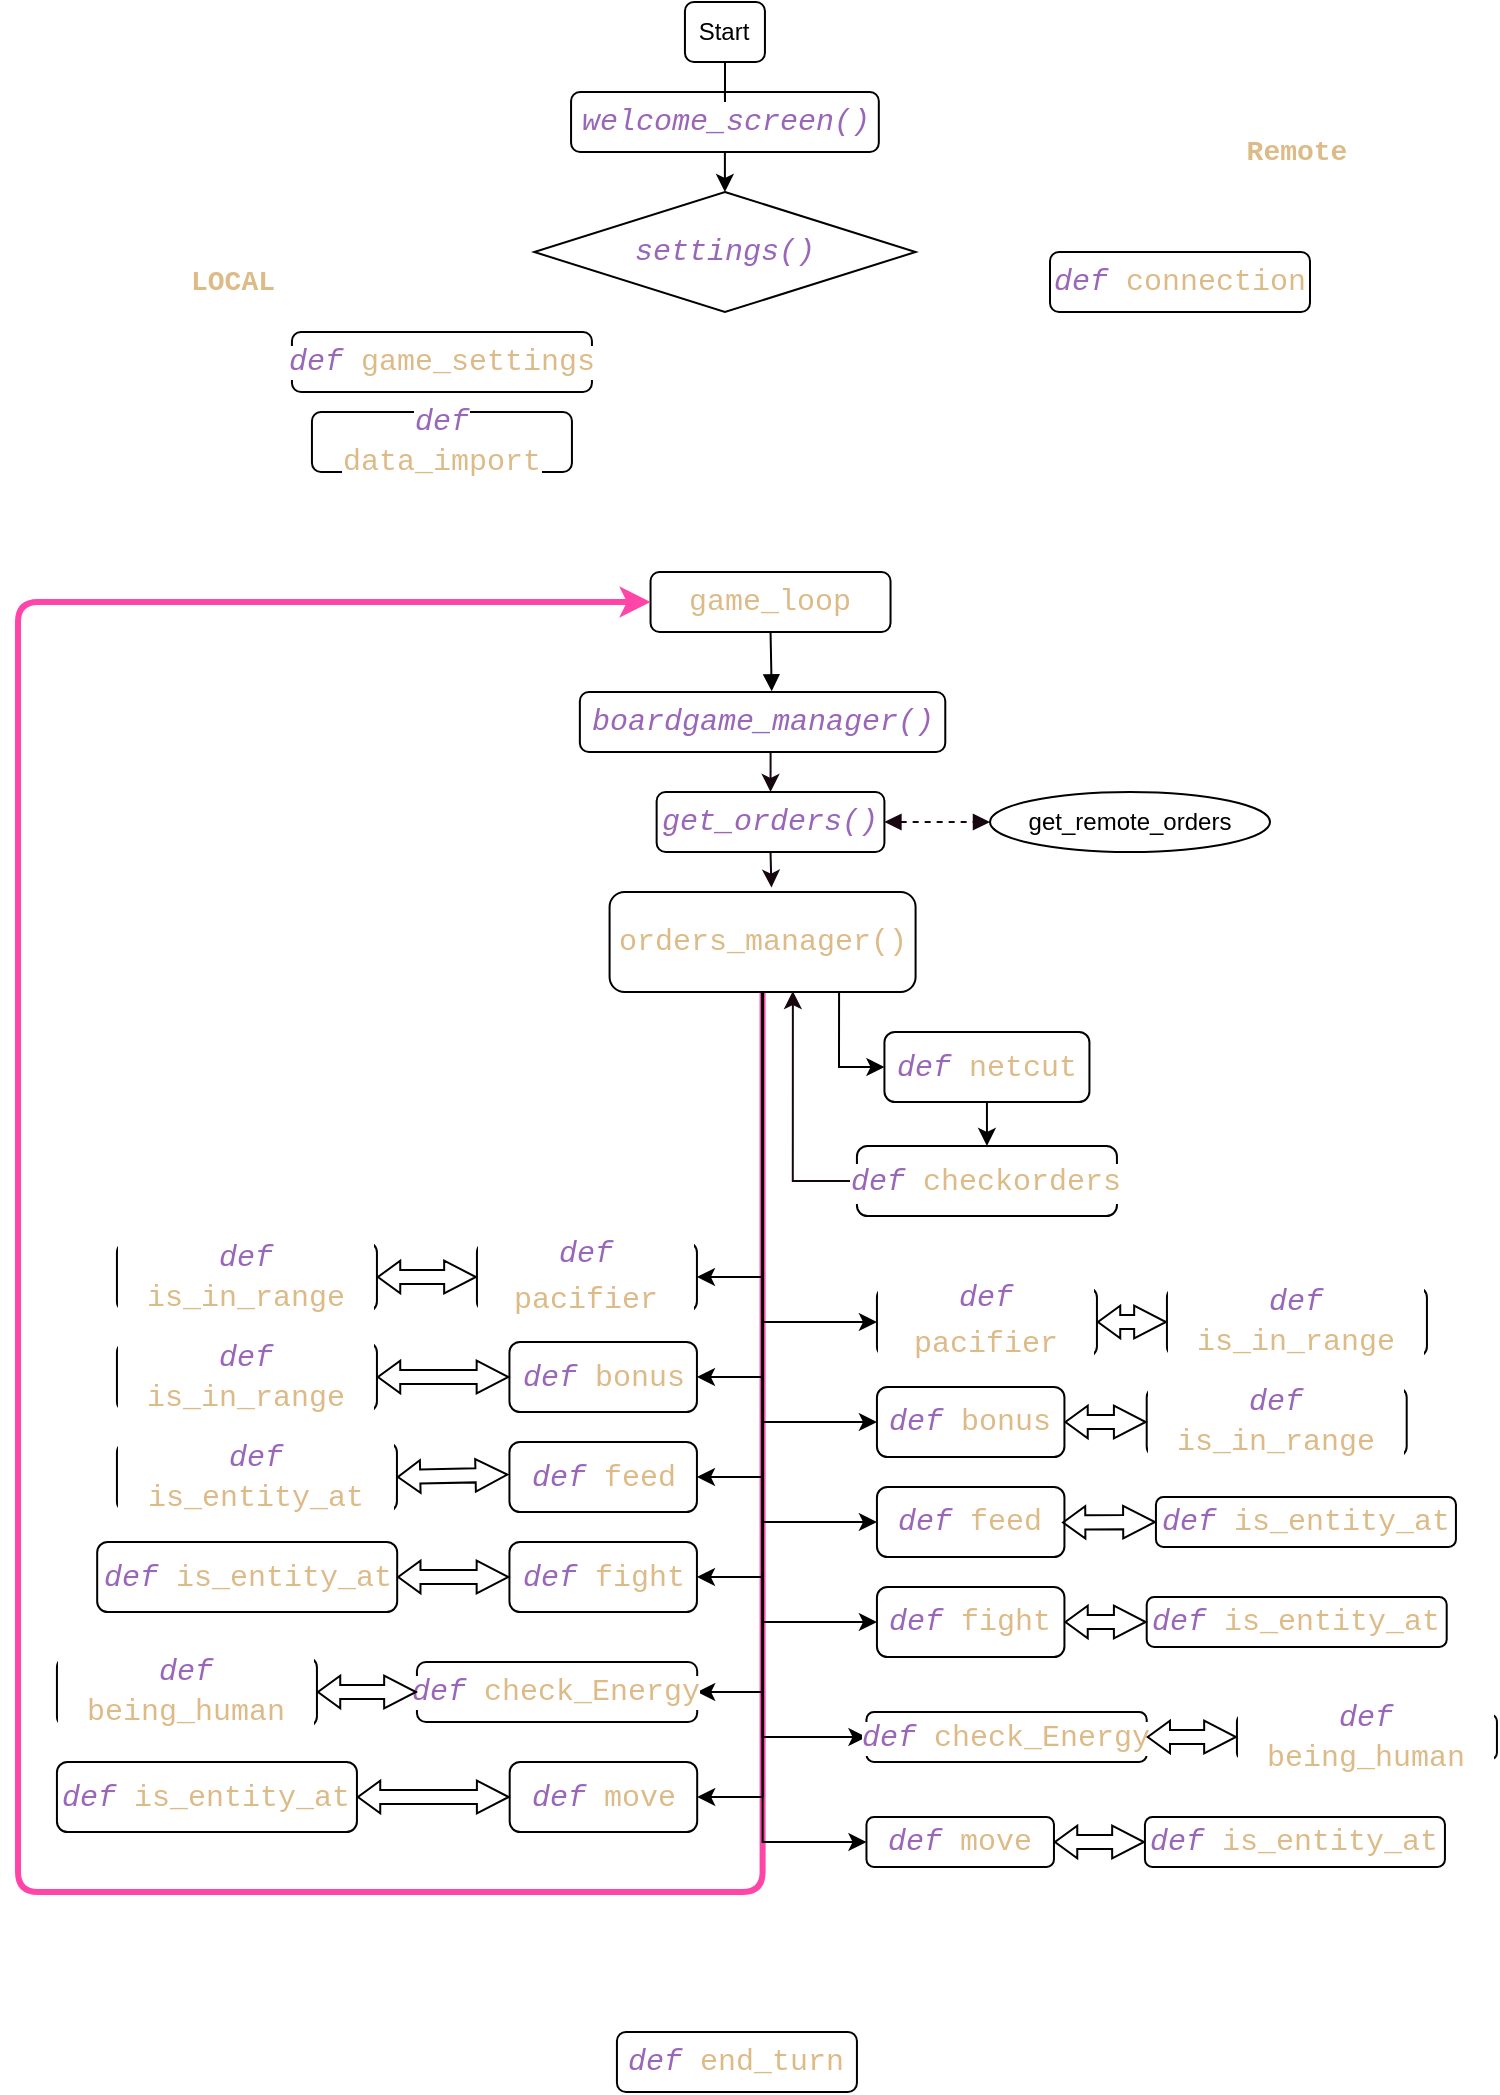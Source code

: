 <mxfile version="17.2.4" type="github">
  <diagram id="C5RBs43oDa-KdzZeNtuy" name="Page-1">
    <mxGraphModel dx="1736" dy="1079" grid="1" gridSize="10" guides="1" tooltips="1" connect="1" arrows="1" fold="1" page="1" pageScale="1" pageWidth="827" pageHeight="1169" math="0" shadow="0">
      <root>
        <mxCell id="WIyWlLk6GJQsqaUBKTNV-0" />
        <mxCell id="WIyWlLk6GJQsqaUBKTNV-1" parent="WIyWlLk6GJQsqaUBKTNV-0" />
        <mxCell id="PsKFiLC34W7KuLc8Axxn-2" value="" style="edgeStyle=orthogonalEdgeStyle;rounded=0;orthogonalLoop=1;jettySize=auto;html=1;startArrow=none;" edge="1" parent="WIyWlLk6GJQsqaUBKTNV-1" source="PsKFiLC34W7KuLc8Axxn-0">
          <mxGeometry relative="1" as="geometry">
            <mxPoint x="397.412" y="110" as="targetPoint" />
          </mxGeometry>
        </mxCell>
        <mxCell id="fEXWOOUnEaRxqD7EzHem-0" value="Start" style="rounded=1;whiteSpace=wrap;html=1;fontSize=12;glass=0;strokeWidth=1;shadow=0;" parent="WIyWlLk6GJQsqaUBKTNV-1" vertex="1">
          <mxGeometry x="377.47" y="15" width="40" height="30" as="geometry" />
        </mxCell>
        <mxCell id="fEXWOOUnEaRxqD7EzHem-25" value="&lt;div style=&quot;color: rgb(102 , 136 , 204) ; font-family: &amp;#34;consolas&amp;#34; , &amp;#34;courier new&amp;#34; , monospace ; font-size: 15px ; line-height: 20px&quot;&gt;&lt;span style=&quot;background-color: rgb(255 , 255 , 255)&quot;&gt;&lt;span style=&quot;color: rgb(153 , 102 , 184) ; font-style: italic&quot;&gt;def&lt;/span&gt; &lt;span style=&quot;color: rgb(221 , 187 , 136)&quot;&gt;connection&lt;/span&gt;&lt;/span&gt;&lt;/div&gt;" style="rounded=1;whiteSpace=wrap;html=1;fontSize=12;glass=0;strokeWidth=1;shadow=0;" parent="WIyWlLk6GJQsqaUBKTNV-1" vertex="1">
          <mxGeometry x="560" y="140" width="130" height="30" as="geometry" />
        </mxCell>
        <mxCell id="fEXWOOUnEaRxqD7EzHem-31" style="edgeStyle=none;rounded=0;orthogonalLoop=1;jettySize=auto;html=1;exitX=1;exitY=0.25;exitDx=0;exitDy=0;fontSize=12;fontColor=#FF9408;" parent="WIyWlLk6GJQsqaUBKTNV-1" edge="1">
          <mxGeometry relative="1" as="geometry">
            <mxPoint x="443.47" y="420" as="sourcePoint" />
            <mxPoint x="443.47" y="420" as="targetPoint" />
          </mxGeometry>
        </mxCell>
        <mxCell id="fEXWOOUnEaRxqD7EzHem-35" value="&lt;div style=&quot;color: rgb(102 , 136 , 204) ; font-family: &amp;#34;consolas&amp;#34; , &amp;#34;courier new&amp;#34; , monospace ; font-size: 15px ; line-height: 20px&quot;&gt;&lt;span style=&quot;color: rgba(0 , 0 , 0 , 0) ; font-family: monospace ; font-size: 0px ; background-color: rgb(248 , 249 , 250)&quot;&gt;%3CmxGraphModel%3E%3Croot%3E%3CmxCell%20id%3D%220%22%2F%3E%3CmxCell%20id%3D%221%22%20parent%3D%220%22%2F%3E%3CmxCell%20id%3D%222%22%20value%3D%22%26lt%3Bdiv%20style%3D%26quot%3Bcolor%3A%20rgb(102%20%2C%20136%20%2C%20204)%20%3B%20font-family%3A%20%26amp%3B%2334%3Bconsolas%26amp%3B%2334%3B%20%2C%20%26amp%3B%2334%3Bcourier%20new%26amp%3B%2334%3B%20%2C%20monospace%20%3B%20font-size%3A%2015px%20%3B%20line-height%3A%2020px%26quot%3B%26gt%3B%26lt%3Bspan%20style%3D%26quot%3Bcolor%3A%20rgb(153%20%2C%20102%20%2C%20184)%20%3B%20font-style%3A%20italic%26quot%3B%26gt%3Bdef%26lt%3B%2Fspan%26gt%3B%26amp%3Bnbsp%3B%26lt%3Bspan%20style%3D%26quot%3Bcolor%3A%20rgb(221%20%2C%20187%20%2C%20136)%20%3B%20font-family%3A%20%26amp%3B%2334%3Bconsolas%26amp%3B%2334%3B%20%2C%20%26amp%3B%2334%3Bcourier%20new%26amp%3B%2334%3B%20%2C%20monospace%26quot%3B%26gt%3Bcheckorders%26lt%3B%2Fspan%26gt%3B%26lt%3B%2Fdiv%26gt%3B%22%20style%3D%22rounded%3D1%3BwhiteSpace%3Dwrap%3Bhtml%3D1%3BlabelBackgroundColor%3D%23FFFFFF%3BfontSize%3D12%3BfontColor%3D%23FF9408%3B%22%20vertex%3D%221%22%20parent%3D%221%22%3E%3CmxGeometry%20x%3D%22105%22%20y%3D%22820%22%20width%3D%22130%22%20height%3D%2250%22%20as%3D%22geometry%22%2F%3E%3C%2FmxCell%3E%3C%2Froot%3E%3C%2FmxGraphModel%3E&lt;/span&gt;&lt;span style=&quot;font-family: &amp;#34;consolas&amp;#34; , &amp;#34;courier new&amp;#34; , monospace ; color: rgb(153 , 102 , 184) ; font-style: italic&quot;&gt;def&lt;/span&gt;&lt;span style=&quot;font-family: &amp;#34;consolas&amp;#34; , &amp;#34;courier new&amp;#34; , monospace&quot;&gt; &lt;/span&gt;&lt;span style=&quot;font-family: &amp;#34;consolas&amp;#34; , &amp;#34;courier new&amp;#34; , monospace ; color: rgb(221 , 187 , 136)&quot;&gt;pacifier&lt;/span&gt;&lt;/div&gt;" style="rounded=1;whiteSpace=wrap;html=1;labelBackgroundColor=#FFFFFF;fontSize=12;fontColor=#FF9408;" parent="WIyWlLk6GJQsqaUBKTNV-1" vertex="1">
          <mxGeometry x="273.47" y="635" width="110" height="35" as="geometry" />
        </mxCell>
        <mxCell id="fEXWOOUnEaRxqD7EzHem-45" value="&lt;div style=&quot;color: rgb(102 , 136 , 204) ; font-family: &amp;#34;consolas&amp;#34; , &amp;#34;courier new&amp;#34; , monospace ; font-size: 15px ; line-height: 20px&quot;&gt;&lt;div style=&quot;font-family: &amp;#34;consolas&amp;#34; , &amp;#34;courier new&amp;#34; , monospace ; line-height: 20px&quot;&gt;&lt;span style=&quot;color: rgb(153 , 102 , 184) ; font-style: italic&quot;&gt;def&lt;/span&gt; &lt;span style=&quot;color: rgb(221 , 187 , 136)&quot;&gt;is_in_range&lt;/span&gt;&lt;/div&gt;&lt;/div&gt;" style="rounded=1;whiteSpace=wrap;html=1;labelBackgroundColor=#FFFFFF;fontSize=12;fontColor=#FF9408;" parent="WIyWlLk6GJQsqaUBKTNV-1" vertex="1">
          <mxGeometry x="93.47" y="635" width="130" height="35" as="geometry" />
        </mxCell>
        <mxCell id="fEXWOOUnEaRxqD7EzHem-47" value="&lt;div style=&quot;color: rgb(102 , 136 , 204) ; font-family: &amp;#34;consolas&amp;#34; , &amp;#34;courier new&amp;#34; , monospace ; font-size: 15px ; line-height: 20px&quot;&gt;&lt;div style=&quot;font-family: &amp;#34;consolas&amp;#34; , &amp;#34;courier new&amp;#34; , monospace ; line-height: 20px&quot;&gt;&lt;span style=&quot;color: rgb(153 , 102 , 184) ; font-style: italic&quot;&gt;def&lt;/span&gt; &lt;span style=&quot;color: rgb(221 , 187 , 136)&quot;&gt;bonus&lt;/span&gt;&lt;/div&gt;&lt;/div&gt;" style="rounded=1;whiteSpace=wrap;html=1;labelBackgroundColor=#FFFFFF;fontSize=12;fontColor=#FF9408;" parent="WIyWlLk6GJQsqaUBKTNV-1" vertex="1">
          <mxGeometry x="289.72" y="685" width="93.75" height="35" as="geometry" />
        </mxCell>
        <mxCell id="fEXWOOUnEaRxqD7EzHem-49" value="&lt;div style=&quot;color: rgb(102 , 136 , 204) ; font-family: &amp;#34;consolas&amp;#34; , &amp;#34;courier new&amp;#34; , monospace ; font-size: 15px ; line-height: 20px&quot;&gt;&lt;div style=&quot;font-family: &amp;#34;consolas&amp;#34; , &amp;#34;courier new&amp;#34; , monospace ; line-height: 20px&quot;&gt;&lt;span style=&quot;color: rgb(153 , 102 , 184) ; font-style: italic&quot;&gt;def&lt;/span&gt; &lt;span style=&quot;color: rgb(221 , 187 , 136)&quot;&gt;is_in_range&lt;/span&gt;&lt;/div&gt;&lt;/div&gt;" style="rounded=1;whiteSpace=wrap;html=1;labelBackgroundColor=#FFFFFF;fontSize=12;fontColor=#FF9408;" parent="WIyWlLk6GJQsqaUBKTNV-1" vertex="1">
          <mxGeometry x="93.47" y="685" width="130" height="35" as="geometry" />
        </mxCell>
        <mxCell id="fEXWOOUnEaRxqD7EzHem-51" value="&lt;div style=&quot;color: rgb(102 , 136 , 204) ; font-family: &amp;#34;consolas&amp;#34; , &amp;#34;courier new&amp;#34; , monospace ; font-size: 15px ; line-height: 20px&quot;&gt;&lt;div style=&quot;font-family: &amp;#34;consolas&amp;#34; , &amp;#34;courier new&amp;#34; , monospace ; line-height: 20px&quot;&gt;&lt;span style=&quot;color: rgb(153 , 102 , 184) ; font-style: italic&quot;&gt;def&lt;/span&gt; &lt;span style=&quot;color: rgb(221 , 187 , 136)&quot;&gt;feed&lt;/span&gt;&lt;/div&gt;&lt;/div&gt;" style="rounded=1;whiteSpace=wrap;html=1;labelBackgroundColor=#FFFFFF;fontSize=12;fontColor=#FF9408;" parent="WIyWlLk6GJQsqaUBKTNV-1" vertex="1">
          <mxGeometry x="289.72" y="735" width="93.75" height="35" as="geometry" />
        </mxCell>
        <mxCell id="fEXWOOUnEaRxqD7EzHem-53" value="&lt;div style=&quot;color: rgb(102 , 136 , 204) ; font-family: &amp;#34;consolas&amp;#34; , &amp;#34;courier new&amp;#34; , monospace ; font-size: 15px ; line-height: 20px&quot;&gt;&lt;div style=&quot;font-family: &amp;#34;consolas&amp;#34; , &amp;#34;courier new&amp;#34; , monospace ; line-height: 20px&quot;&gt;&lt;div style=&quot;font-family: &amp;#34;consolas&amp;#34; , &amp;#34;courier new&amp;#34; , monospace ; line-height: 20px&quot;&gt;&lt;span style=&quot;color: rgb(153 , 102 , 184) ; font-style: italic&quot;&gt;def&lt;/span&gt; &lt;span style=&quot;color: rgb(221 , 187 , 136)&quot;&gt;is_entity_at&lt;/span&gt;&lt;/div&gt;&lt;/div&gt;&lt;/div&gt;" style="rounded=1;whiteSpace=wrap;html=1;labelBackgroundColor=#FFFFFF;fontSize=12;fontColor=#FF9408;" parent="WIyWlLk6GJQsqaUBKTNV-1" vertex="1">
          <mxGeometry x="93.47" y="735" width="140" height="35" as="geometry" />
        </mxCell>
        <mxCell id="fEXWOOUnEaRxqD7EzHem-55" value="&lt;div style=&quot;color: rgb(102 , 136 , 204) ; font-family: &amp;#34;consolas&amp;#34; , &amp;#34;courier new&amp;#34; , monospace ; font-size: 15px ; line-height: 20px&quot;&gt;&lt;div style=&quot;font-family: &amp;#34;consolas&amp;#34; , &amp;#34;courier new&amp;#34; , monospace ; line-height: 20px&quot;&gt;&lt;div style=&quot;font-family: &amp;#34;consolas&amp;#34; , &amp;#34;courier new&amp;#34; , monospace ; line-height: 20px&quot;&gt;&lt;span style=&quot;color: rgb(153 , 102 , 184) ; font-style: italic&quot;&gt;def&lt;/span&gt; &lt;span style=&quot;color: rgb(221 , 187 , 136)&quot;&gt;fight&lt;/span&gt;&lt;/div&gt;&lt;/div&gt;&lt;/div&gt;" style="rounded=1;whiteSpace=wrap;html=1;labelBackgroundColor=#FFFFFF;fontSize=12;fontColor=#FF9408;" parent="WIyWlLk6GJQsqaUBKTNV-1" vertex="1">
          <mxGeometry x="289.72" y="785" width="93.75" height="35" as="geometry" />
        </mxCell>
        <mxCell id="fEXWOOUnEaRxqD7EzHem-58" value="&lt;div style=&quot;color: rgb(102 , 136 , 204) ; font-family: &amp;#34;consolas&amp;#34; , &amp;#34;courier new&amp;#34; , monospace ; font-size: 15px ; line-height: 20px&quot;&gt;&lt;div style=&quot;font-family: &amp;#34;consolas&amp;#34; , &amp;#34;courier new&amp;#34; , monospace ; line-height: 20px&quot;&gt;&lt;div style=&quot;font-family: &amp;#34;consolas&amp;#34; , &amp;#34;courier new&amp;#34; , monospace ; line-height: 20px&quot;&gt;&lt;span style=&quot;color: rgb(153 , 102 , 184) ; font-style: italic&quot;&gt;def&lt;/span&gt; &lt;span style=&quot;color: rgb(221 , 187 , 136)&quot;&gt;is_entity_at&lt;/span&gt;&lt;/div&gt;&lt;/div&gt;&lt;/div&gt;" style="rounded=1;whiteSpace=wrap;html=1;labelBackgroundColor=#FFFFFF;fontSize=12;fontColor=#FF9408;" parent="WIyWlLk6GJQsqaUBKTNV-1" vertex="1">
          <mxGeometry x="83.59" y="785" width="150" height="35" as="geometry" />
        </mxCell>
        <mxCell id="fEXWOOUnEaRxqD7EzHem-59" value="&lt;div style=&quot;color: rgb(102 , 136 , 204) ; font-family: &amp;#34;consolas&amp;#34; , &amp;#34;courier new&amp;#34; , monospace ; font-size: 15px ; line-height: 20px&quot;&gt;&lt;div style=&quot;font-family: &amp;#34;consolas&amp;#34; , &amp;#34;courier new&amp;#34; , monospace ; line-height: 20px&quot;&gt;&lt;div style=&quot;font-family: &amp;#34;consolas&amp;#34; , &amp;#34;courier new&amp;#34; , monospace ; line-height: 20px&quot;&gt;&lt;div style=&quot;font-family: &amp;#34;consolas&amp;#34; , &amp;#34;courier new&amp;#34; , monospace ; line-height: 20px&quot;&gt;&lt;span style=&quot;color: rgb(153 , 102 , 184) ; font-style: italic&quot;&gt;def&lt;/span&gt; &lt;span style=&quot;color: rgb(221 , 187 , 136)&quot;&gt;move&lt;/span&gt;&lt;/div&gt;&lt;/div&gt;&lt;/div&gt;&lt;/div&gt;" style="rounded=1;whiteSpace=wrap;html=1;labelBackgroundColor=#FFFFFF;fontSize=12;fontColor=#FF9408;" parent="WIyWlLk6GJQsqaUBKTNV-1" vertex="1">
          <mxGeometry x="289.84" y="895" width="93.75" height="35" as="geometry" />
        </mxCell>
        <mxCell id="fEXWOOUnEaRxqD7EzHem-62" value="&lt;div style=&quot;color: rgb(102 , 136 , 204) ; font-family: &amp;#34;consolas&amp;#34; , &amp;#34;courier new&amp;#34; , monospace ; font-size: 15px ; line-height: 20px&quot;&gt;&lt;div style=&quot;font-family: &amp;#34;consolas&amp;#34; , &amp;#34;courier new&amp;#34; , monospace ; line-height: 20px&quot;&gt;&lt;div style=&quot;font-family: &amp;#34;consolas&amp;#34; , &amp;#34;courier new&amp;#34; , monospace ; line-height: 20px&quot;&gt;&lt;span style=&quot;color: rgb(153 , 102 , 184) ; font-style: italic&quot;&gt;def&lt;/span&gt; &lt;span style=&quot;color: rgb(221 , 187 , 136)&quot;&gt;is_entity_at&lt;/span&gt;&lt;/div&gt;&lt;/div&gt;&lt;/div&gt;" style="rounded=1;whiteSpace=wrap;html=1;labelBackgroundColor=#FFFFFF;fontSize=12;fontColor=#FF9408;" parent="WIyWlLk6GJQsqaUBKTNV-1" vertex="1">
          <mxGeometry x="63.47" y="895" width="150" height="35" as="geometry" />
        </mxCell>
        <mxCell id="fEXWOOUnEaRxqD7EzHem-63" value="&lt;div style=&quot;color: rgb(102 , 136 , 204) ; font-family: &amp;#34;consolas&amp;#34; , &amp;#34;courier new&amp;#34; , monospace ; font-size: 15px ; line-height: 20px&quot;&gt;&lt;span style=&quot;background-color: rgb(255 , 255 , 255)&quot;&gt;&lt;span style=&quot;color: rgb(221 , 187 , 136)&quot;&gt;game_loop&lt;/span&gt;&lt;/span&gt;&lt;/div&gt;" style="rounded=1;whiteSpace=wrap;html=1;fontSize=12;glass=0;strokeWidth=1;shadow=0;" parent="WIyWlLk6GJQsqaUBKTNV-1" vertex="1">
          <mxGeometry x="360.27" y="300" width="120" height="30" as="geometry" />
        </mxCell>
        <mxCell id="fEXWOOUnEaRxqD7EzHem-149" style="edgeStyle=orthogonalEdgeStyle;rounded=1;orthogonalLoop=1;jettySize=auto;html=1;fontFamily=Courier New;fontSize=12;fontColor=#DDBB88;exitX=0.5;exitY=1;exitDx=0;exitDy=0;strokeWidth=3;strokeColor=#FF45A8;" parent="WIyWlLk6GJQsqaUBKTNV-1" source="fEXWOOUnEaRxqD7EzHem-87" target="fEXWOOUnEaRxqD7EzHem-63" edge="1">
          <mxGeometry relative="1" as="geometry">
            <mxPoint x="357.47" y="355" as="targetPoint" />
            <Array as="points">
              <mxPoint x="416" y="960" />
              <mxPoint x="44" y="960" />
              <mxPoint x="44" y="315" />
            </Array>
            <mxPoint x="416" y="920" as="sourcePoint" />
          </mxGeometry>
        </mxCell>
        <mxCell id="fEXWOOUnEaRxqD7EzHem-64" value="&lt;div style=&quot;font-family: &amp;#34;consolas&amp;#34; , &amp;#34;courier new&amp;#34; , monospace ; font-size: 15px ; line-height: 20px&quot;&gt;&lt;span style=&quot;background-color: rgb(255 , 255 , 255)&quot;&gt;&lt;span style=&quot;color: rgb(153 , 102 , 184) ; font-style: italic&quot;&gt;def&lt;/span&gt;&lt;font color=&quot;#6688cc&quot;&gt;&amp;nbsp;&lt;/font&gt;&lt;font color=&quot;#ddbb88&quot;&gt;end_&lt;/font&gt;&lt;span style=&quot;color: rgb(221 , 187 , 136)&quot;&gt;tu&lt;/span&gt;&lt;font color=&quot;#ddbb88&quot;&gt;rn&lt;/font&gt;&lt;/span&gt;&lt;/div&gt;" style="rounded=1;whiteSpace=wrap;html=1;fontSize=12;glass=0;strokeWidth=1;shadow=0;" parent="WIyWlLk6GJQsqaUBKTNV-1" vertex="1">
          <mxGeometry x="343.47" y="1030" width="120" height="30" as="geometry" />
        </mxCell>
        <mxCell id="fEXWOOUnEaRxqD7EzHem-82" value="&lt;div style=&quot;color: rgb(102 , 136 , 204) ; font-family: &amp;#34;consolas&amp;#34; , &amp;#34;courier new&amp;#34; , monospace ; font-size: 15px ; line-height: 20px&quot;&gt;&lt;div style=&quot;font-family: &amp;#34;consolas&amp;#34; , &amp;#34;courier new&amp;#34; , monospace ; line-height: 20px&quot;&gt;&lt;div style=&quot;font-family: &amp;#34;consolas&amp;#34; , &amp;#34;courier new&amp;#34; , monospace ; line-height: 20px&quot;&gt;&lt;div style=&quot;font-family: &amp;#34;consolas&amp;#34; , &amp;#34;courier new&amp;#34; , monospace ; line-height: 20px&quot;&gt;&lt;span style=&quot;color: rgb(153 , 102 , 184) ; font-style: italic&quot;&gt;def&lt;/span&gt; &lt;span style=&quot;color: rgb(221 , 187 , 136)&quot;&gt;being_human&lt;/span&gt;&lt;/div&gt;&lt;/div&gt;&lt;/div&gt;&lt;/div&gt;" style="rounded=1;whiteSpace=wrap;html=1;labelBackgroundColor=#FFFFFF;fontSize=12;fontColor=#FF9408;" parent="WIyWlLk6GJQsqaUBKTNV-1" vertex="1">
          <mxGeometry x="63.47" y="842.5" width="130" height="35" as="geometry" />
        </mxCell>
        <mxCell id="fEXWOOUnEaRxqD7EzHem-90" style="edgeStyle=orthogonalEdgeStyle;rounded=0;orthogonalLoop=1;jettySize=auto;html=1;exitX=0.5;exitY=1;exitDx=0;exitDy=0;entryX=1;entryY=0.5;entryDx=0;entryDy=0;fontFamily=Courier New;fontSize=12;fontColor=#DDBB88;" parent="WIyWlLk6GJQsqaUBKTNV-1" source="fEXWOOUnEaRxqD7EzHem-87" target="fEXWOOUnEaRxqD7EzHem-35" edge="1">
          <mxGeometry relative="1" as="geometry" />
        </mxCell>
        <mxCell id="fEXWOOUnEaRxqD7EzHem-93" style="edgeStyle=orthogonalEdgeStyle;rounded=0;orthogonalLoop=1;jettySize=auto;html=1;exitX=0.5;exitY=1;exitDx=0;exitDy=0;entryX=1;entryY=0.5;entryDx=0;entryDy=0;fontFamily=Courier New;fontSize=12;fontColor=#DDBB88;" parent="WIyWlLk6GJQsqaUBKTNV-1" source="fEXWOOUnEaRxqD7EzHem-87" target="fEXWOOUnEaRxqD7EzHem-47" edge="1">
          <mxGeometry relative="1" as="geometry" />
        </mxCell>
        <mxCell id="fEXWOOUnEaRxqD7EzHem-97" style="edgeStyle=orthogonalEdgeStyle;rounded=0;orthogonalLoop=1;jettySize=auto;html=1;exitX=0.5;exitY=1;exitDx=0;exitDy=0;entryX=1;entryY=0.5;entryDx=0;entryDy=0;fontFamily=Courier New;fontSize=12;fontColor=#DDBB88;" parent="WIyWlLk6GJQsqaUBKTNV-1" source="fEXWOOUnEaRxqD7EzHem-87" target="fEXWOOUnEaRxqD7EzHem-51" edge="1">
          <mxGeometry relative="1" as="geometry" />
        </mxCell>
        <mxCell id="fEXWOOUnEaRxqD7EzHem-98" style="edgeStyle=orthogonalEdgeStyle;rounded=0;orthogonalLoop=1;jettySize=auto;html=1;exitX=0.5;exitY=1;exitDx=0;exitDy=0;entryX=1;entryY=0.5;entryDx=0;entryDy=0;fontFamily=Courier New;fontSize=12;fontColor=#DDBB88;" parent="WIyWlLk6GJQsqaUBKTNV-1" source="fEXWOOUnEaRxqD7EzHem-87" target="fEXWOOUnEaRxqD7EzHem-55" edge="1">
          <mxGeometry relative="1" as="geometry" />
        </mxCell>
        <mxCell id="fEXWOOUnEaRxqD7EzHem-102" style="edgeStyle=orthogonalEdgeStyle;rounded=0;orthogonalLoop=1;jettySize=auto;html=1;exitX=0.5;exitY=1;exitDx=0;exitDy=0;entryX=1;entryY=0.5;entryDx=0;entryDy=0;fontFamily=Courier New;fontSize=12;fontColor=#DDBB88;" parent="WIyWlLk6GJQsqaUBKTNV-1" source="fEXWOOUnEaRxqD7EzHem-87" target="fEXWOOUnEaRxqD7EzHem-101" edge="1">
          <mxGeometry relative="1" as="geometry" />
        </mxCell>
        <mxCell id="fEXWOOUnEaRxqD7EzHem-103" style="edgeStyle=orthogonalEdgeStyle;rounded=0;orthogonalLoop=1;jettySize=auto;html=1;exitX=0.5;exitY=1;exitDx=0;exitDy=0;entryX=1;entryY=0.5;entryDx=0;entryDy=0;fontFamily=Courier New;fontSize=12;fontColor=#DDBB88;" parent="WIyWlLk6GJQsqaUBKTNV-1" source="fEXWOOUnEaRxqD7EzHem-87" target="fEXWOOUnEaRxqD7EzHem-59" edge="1">
          <mxGeometry relative="1" as="geometry" />
        </mxCell>
        <mxCell id="fEXWOOUnEaRxqD7EzHem-128" style="edgeStyle=orthogonalEdgeStyle;rounded=0;orthogonalLoop=1;jettySize=auto;html=1;exitX=0.75;exitY=1;exitDx=0;exitDy=0;entryX=0;entryY=0.5;entryDx=0;entryDy=0;fontFamily=Courier New;fontSize=12;fontColor=#DDBB88;" parent="WIyWlLk6GJQsqaUBKTNV-1" source="fEXWOOUnEaRxqD7EzHem-87" target="fEXWOOUnEaRxqD7EzHem-108" edge="1">
          <mxGeometry relative="1" as="geometry" />
        </mxCell>
        <mxCell id="fEXWOOUnEaRxqD7EzHem-147" style="edgeStyle=orthogonalEdgeStyle;rounded=0;orthogonalLoop=1;jettySize=auto;html=1;exitX=0.5;exitY=1;exitDx=0;exitDy=0;entryX=0;entryY=0.5;entryDx=0;entryDy=0;fontFamily=Courier New;fontSize=12;fontColor=#DDBB88;" parent="WIyWlLk6GJQsqaUBKTNV-1" source="fEXWOOUnEaRxqD7EzHem-87" target="fEXWOOUnEaRxqD7EzHem-110" edge="1">
          <mxGeometry relative="1" as="geometry" />
        </mxCell>
        <mxCell id="fEXWOOUnEaRxqD7EzHem-148" style="edgeStyle=orthogonalEdgeStyle;rounded=0;orthogonalLoop=1;jettySize=auto;html=1;exitX=0.5;exitY=1;exitDx=0;exitDy=0;entryX=0;entryY=0.5;entryDx=0;entryDy=0;fontFamily=Courier New;fontSize=12;fontColor=#DDBB88;" parent="WIyWlLk6GJQsqaUBKTNV-1" source="fEXWOOUnEaRxqD7EzHem-87" target="fEXWOOUnEaRxqD7EzHem-112" edge="1">
          <mxGeometry relative="1" as="geometry" />
        </mxCell>
        <mxCell id="fEXWOOUnEaRxqD7EzHem-152" style="edgeStyle=orthogonalEdgeStyle;rounded=0;orthogonalLoop=1;jettySize=auto;html=1;exitX=0.5;exitY=1;exitDx=0;exitDy=0;entryX=0;entryY=0.5;entryDx=0;entryDy=0;fontFamily=Courier New;fontSize=12;fontColor=#DDBB88;" parent="WIyWlLk6GJQsqaUBKTNV-1" source="fEXWOOUnEaRxqD7EzHem-87" target="fEXWOOUnEaRxqD7EzHem-114" edge="1">
          <mxGeometry relative="1" as="geometry" />
        </mxCell>
        <mxCell id="fEXWOOUnEaRxqD7EzHem-153" style="edgeStyle=orthogonalEdgeStyle;rounded=0;orthogonalLoop=1;jettySize=auto;html=1;exitX=0.5;exitY=1;exitDx=0;exitDy=0;entryX=0;entryY=0.5;entryDx=0;entryDy=0;fontFamily=Courier New;fontSize=12;fontColor=#DDBB88;" parent="WIyWlLk6GJQsqaUBKTNV-1" source="fEXWOOUnEaRxqD7EzHem-87" target="fEXWOOUnEaRxqD7EzHem-116" edge="1">
          <mxGeometry relative="1" as="geometry" />
        </mxCell>
        <mxCell id="fEXWOOUnEaRxqD7EzHem-155" style="edgeStyle=orthogonalEdgeStyle;rounded=0;orthogonalLoop=1;jettySize=auto;html=1;exitX=0.5;exitY=1;exitDx=0;exitDy=0;entryX=0;entryY=0.5;entryDx=0;entryDy=0;fontFamily=Courier New;fontSize=12;fontColor=#DDBB88;" parent="WIyWlLk6GJQsqaUBKTNV-1" source="fEXWOOUnEaRxqD7EzHem-87" target="fEXWOOUnEaRxqD7EzHem-126" edge="1">
          <mxGeometry relative="1" as="geometry" />
        </mxCell>
        <mxCell id="fEXWOOUnEaRxqD7EzHem-156" style="edgeStyle=orthogonalEdgeStyle;rounded=0;orthogonalLoop=1;jettySize=auto;html=1;exitX=0.5;exitY=1;exitDx=0;exitDy=0;entryX=0;entryY=0.5;entryDx=0;entryDy=0;fontFamily=Courier New;fontSize=12;fontColor=#DDBB88;" parent="WIyWlLk6GJQsqaUBKTNV-1" source="fEXWOOUnEaRxqD7EzHem-87" target="fEXWOOUnEaRxqD7EzHem-118" edge="1">
          <mxGeometry relative="1" as="geometry" />
        </mxCell>
        <mxCell id="fEXWOOUnEaRxqD7EzHem-87" value="&lt;span style=&quot;font-family: &amp;#34;consolas&amp;#34; , &amp;#34;courier new&amp;#34; , monospace ; font-size: 15px ; color: rgb(221 , 187 , 136)&quot;&gt;orders_manager()&lt;/span&gt;" style="rounded=1;whiteSpace=wrap;html=1;labelBackgroundColor=#FFFFFF;fontSize=12;fontColor=#FF9408;" parent="WIyWlLk6GJQsqaUBKTNV-1" vertex="1">
          <mxGeometry x="339.79" y="460" width="153" height="50" as="geometry" />
        </mxCell>
        <mxCell id="fEXWOOUnEaRxqD7EzHem-92" value="" style="shape=flexArrow;endArrow=classic;startArrow=classic;html=1;rounded=0;fontFamily=Courier New;fontSize=12;fontColor=#DDBB88;exitX=1;exitY=0.5;exitDx=0;exitDy=0;entryX=0;entryY=0.5;entryDx=0;entryDy=0;width=7.059;startSize=3.384;startWidth=8.212;endWidth=8.212;endSize=4.965;" parent="WIyWlLk6GJQsqaUBKTNV-1" source="fEXWOOUnEaRxqD7EzHem-45" target="fEXWOOUnEaRxqD7EzHem-35" edge="1">
          <mxGeometry width="100" height="100" relative="1" as="geometry">
            <mxPoint x="123.47" y="605" as="sourcePoint" />
            <mxPoint x="223.47" y="505" as="targetPoint" />
          </mxGeometry>
        </mxCell>
        <mxCell id="fEXWOOUnEaRxqD7EzHem-94" value="" style="shape=flexArrow;endArrow=classic;startArrow=classic;html=1;rounded=0;fontFamily=Courier New;fontSize=12;fontColor=#DDBB88;exitX=1;exitY=0.5;exitDx=0;exitDy=0;entryX=0;entryY=0.5;entryDx=0;entryDy=0;width=7.059;startSize=3.384;startWidth=8.212;endWidth=8.212;endSize=4.965;" parent="WIyWlLk6GJQsqaUBKTNV-1" source="fEXWOOUnEaRxqD7EzHem-49" target="fEXWOOUnEaRxqD7EzHem-47" edge="1">
          <mxGeometry width="100" height="100" relative="1" as="geometry">
            <mxPoint x="223.47" y="702.17" as="sourcePoint" />
            <mxPoint x="279.72" y="702.17" as="targetPoint" />
          </mxGeometry>
        </mxCell>
        <mxCell id="fEXWOOUnEaRxqD7EzHem-96" value="" style="shape=flexArrow;endArrow=classic;startArrow=classic;html=1;rounded=0;fontFamily=Courier New;fontSize=12;fontColor=#DDBB88;exitX=1;exitY=0.5;exitDx=0;exitDy=0;entryX=-0.006;entryY=0.466;entryDx=0;entryDy=0;width=7.059;startSize=3.384;startWidth=8.212;endWidth=8.212;endSize=4.965;entryPerimeter=0;" parent="WIyWlLk6GJQsqaUBKTNV-1" source="fEXWOOUnEaRxqD7EzHem-53" target="fEXWOOUnEaRxqD7EzHem-51" edge="1">
          <mxGeometry width="100" height="100" relative="1" as="geometry">
            <mxPoint x="203.47" y="752.27" as="sourcePoint" />
            <mxPoint x="269.72" y="752.27" as="targetPoint" />
          </mxGeometry>
        </mxCell>
        <mxCell id="fEXWOOUnEaRxqD7EzHem-99" value="" style="shape=flexArrow;endArrow=classic;startArrow=classic;html=1;rounded=0;fontFamily=Courier New;fontSize=12;fontColor=#DDBB88;exitX=1;exitY=0.5;exitDx=0;exitDy=0;entryX=0;entryY=0.5;entryDx=0;entryDy=0;width=7.059;startSize=3.384;startWidth=8.212;endWidth=8.212;endSize=4.965;" parent="WIyWlLk6GJQsqaUBKTNV-1" source="fEXWOOUnEaRxqD7EzHem-58" target="fEXWOOUnEaRxqD7EzHem-55" edge="1">
          <mxGeometry width="100" height="100" relative="1" as="geometry">
            <mxPoint x="233.59" y="803.1" as="sourcePoint" />
            <mxPoint x="279.278" y="801.91" as="targetPoint" />
          </mxGeometry>
        </mxCell>
        <mxCell id="fEXWOOUnEaRxqD7EzHem-100" value="" style="shape=flexArrow;endArrow=classic;startArrow=classic;html=1;rounded=0;fontFamily=Courier New;fontSize=12;fontColor=#DDBB88;exitX=1;exitY=0.5;exitDx=0;exitDy=0;entryX=0;entryY=0.5;entryDx=0;entryDy=0;width=7.059;startSize=3.384;startWidth=8.212;endWidth=8.212;endSize=4.965;" parent="WIyWlLk6GJQsqaUBKTNV-1" source="fEXWOOUnEaRxqD7EzHem-62" target="fEXWOOUnEaRxqD7EzHem-59" edge="1">
          <mxGeometry width="100" height="100" relative="1" as="geometry">
            <mxPoint x="190.6" y="1042.22" as="sourcePoint" />
            <mxPoint x="236.73" y="1042.22" as="targetPoint" />
          </mxGeometry>
        </mxCell>
        <mxCell id="fEXWOOUnEaRxqD7EzHem-101" value="&lt;div style=&quot;font-family: &amp;#34;consolas&amp;#34; , &amp;#34;courier new&amp;#34; , monospace ; font-size: 15px ; line-height: 20px&quot;&gt;&lt;span style=&quot;background-color: rgb(255 , 255 , 255)&quot;&gt;&lt;span style=&quot;color: rgb(153 , 102 , 184) ; font-style: italic&quot;&gt;def&lt;/span&gt;&lt;font color=&quot;#6688cc&quot;&gt;&amp;nbsp;&lt;/font&gt;&lt;font color=&quot;#ddbb88&quot;&gt;check_Energy&lt;/font&gt;&lt;/span&gt;&lt;/div&gt;" style="rounded=1;whiteSpace=wrap;html=1;fontSize=12;glass=0;strokeWidth=1;shadow=0;" parent="WIyWlLk6GJQsqaUBKTNV-1" vertex="1">
          <mxGeometry x="243.47" y="845" width="140.12" height="30" as="geometry" />
        </mxCell>
        <mxCell id="fEXWOOUnEaRxqD7EzHem-106" value="" style="shape=flexArrow;endArrow=classic;startArrow=classic;html=1;rounded=0;fontFamily=Courier New;fontSize=12;fontColor=#DDBB88;exitX=1;exitY=0.5;exitDx=0;exitDy=0;entryX=0;entryY=0.5;entryDx=0;entryDy=0;width=7.059;startSize=3.384;startWidth=8.212;endWidth=8.212;endSize=4.965;" parent="WIyWlLk6GJQsqaUBKTNV-1" source="fEXWOOUnEaRxqD7EzHem-82" target="fEXWOOUnEaRxqD7EzHem-101" edge="1">
          <mxGeometry width="100" height="100" relative="1" as="geometry">
            <mxPoint x="183.47" y="835" as="sourcePoint" />
            <mxPoint x="239.6" y="835" as="targetPoint" />
          </mxGeometry>
        </mxCell>
        <mxCell id="fEXWOOUnEaRxqD7EzHem-107" style="edgeStyle=none;rounded=0;orthogonalLoop=1;jettySize=auto;html=1;exitX=0.5;exitY=1;exitDx=0;exitDy=0;entryX=0.5;entryY=0;entryDx=0;entryDy=0;fontSize=12;fontColor=#FF9408;" parent="WIyWlLk6GJQsqaUBKTNV-1" source="fEXWOOUnEaRxqD7EzHem-108" target="fEXWOOUnEaRxqD7EzHem-109" edge="1">
          <mxGeometry relative="1" as="geometry" />
        </mxCell>
        <mxCell id="fEXWOOUnEaRxqD7EzHem-108" value="&lt;div style=&quot;color: rgb(102 , 136 , 204) ; font-family: &amp;#34;consolas&amp;#34; , &amp;#34;courier new&amp;#34; , monospace ; font-size: 15px ; line-height: 20px&quot;&gt;&lt;span style=&quot;color: rgb(153 , 102 , 184) ; font-style: italic&quot;&gt;def&lt;/span&gt; &lt;span style=&quot;color: rgb(221 , 187 , 136)&quot;&gt;netcut&lt;/span&gt;&lt;/div&gt;" style="rounded=1;whiteSpace=wrap;html=1;labelBackgroundColor=#FFFFFF;fontSize=12;fontColor=#FF9408;" parent="WIyWlLk6GJQsqaUBKTNV-1" vertex="1">
          <mxGeometry x="477.22" y="530" width="102.5" height="35" as="geometry" />
        </mxCell>
        <mxCell id="PsKFiLC34W7KuLc8Axxn-14" style="edgeStyle=orthogonalEdgeStyle;rounded=0;orthogonalLoop=1;jettySize=auto;html=1;exitX=0;exitY=0.5;exitDx=0;exitDy=0;entryX=0.599;entryY=0.991;entryDx=0;entryDy=0;entryPerimeter=0;strokeColor=#17060F;strokeWidth=1;" edge="1" parent="WIyWlLk6GJQsqaUBKTNV-1" source="fEXWOOUnEaRxqD7EzHem-109" target="fEXWOOUnEaRxqD7EzHem-87">
          <mxGeometry relative="1" as="geometry" />
        </mxCell>
        <mxCell id="fEXWOOUnEaRxqD7EzHem-109" value="&lt;div style=&quot;color: rgb(102 , 136 , 204) ; font-family: &amp;#34;consolas&amp;#34; , &amp;#34;courier new&amp;#34; , monospace ; font-size: 15px ; line-height: 20px&quot;&gt;&lt;span style=&quot;color: rgb(153 , 102 , 184) ; font-style: italic&quot;&gt;def&lt;/span&gt;&amp;nbsp;&lt;span style=&quot;color: rgb(221 , 187 , 136) ; font-family: &amp;#34;consolas&amp;#34; , &amp;#34;courier new&amp;#34; , monospace&quot;&gt;checkorders&lt;/span&gt;&lt;/div&gt;" style="rounded=1;whiteSpace=wrap;html=1;labelBackgroundColor=#FFFFFF;fontSize=12;fontColor=#FF9408;" parent="WIyWlLk6GJQsqaUBKTNV-1" vertex="1">
          <mxGeometry x="463.47" y="587" width="130" height="35" as="geometry" />
        </mxCell>
        <mxCell id="fEXWOOUnEaRxqD7EzHem-110" value="&lt;div style=&quot;color: rgb(102 , 136 , 204) ; font-family: &amp;#34;consolas&amp;#34; , &amp;#34;courier new&amp;#34; , monospace ; font-size: 15px ; line-height: 20px&quot;&gt;&lt;span style=&quot;color: rgba(0 , 0 , 0 , 0) ; font-family: monospace ; font-size: 0px ; background-color: rgb(248 , 249 , 250)&quot;&gt;%3CmxGraphModel%3E%3Croot%3E%3CmxCell%20id%3D%220%22%2F%3E%3CmxCell%20id%3D%221%22%20parent%3D%220%22%2F%3E%3CmxCell%20id%3D%222%22%20value%3D%22%26lt%3Bdiv%20style%3D%26quot%3Bcolor%3A%20rgb(102%20%2C%20136%20%2C%20204)%20%3B%20font-family%3A%20%26amp%3B%2334%3Bconsolas%26amp%3B%2334%3B%20%2C%20%26amp%3B%2334%3Bcourier%20new%26amp%3B%2334%3B%20%2C%20monospace%20%3B%20font-size%3A%2015px%20%3B%20line-height%3A%2020px%26quot%3B%26gt%3B%26lt%3Bspan%20style%3D%26quot%3Bcolor%3A%20rgb(153%20%2C%20102%20%2C%20184)%20%3B%20font-style%3A%20italic%26quot%3B%26gt%3Bdef%26lt%3B%2Fspan%26gt%3B%26amp%3Bnbsp%3B%26lt%3Bspan%20style%3D%26quot%3Bcolor%3A%20rgb(221%20%2C%20187%20%2C%20136)%20%3B%20font-family%3A%20%26amp%3B%2334%3Bconsolas%26amp%3B%2334%3B%20%2C%20%26amp%3B%2334%3Bcourier%20new%26amp%3B%2334%3B%20%2C%20monospace%26quot%3B%26gt%3Bcheckorders%26lt%3B%2Fspan%26gt%3B%26lt%3B%2Fdiv%26gt%3B%22%20style%3D%22rounded%3D1%3BwhiteSpace%3Dwrap%3Bhtml%3D1%3BlabelBackgroundColor%3D%23FFFFFF%3BfontSize%3D12%3BfontColor%3D%23FF9408%3B%22%20vertex%3D%221%22%20parent%3D%221%22%3E%3CmxGeometry%20x%3D%22105%22%20y%3D%22820%22%20width%3D%22130%22%20height%3D%2250%22%20as%3D%22geometry%22%2F%3E%3C%2FmxCell%3E%3C%2Froot%3E%3C%2FmxGraphModel%3E&lt;/span&gt;&lt;span style=&quot;font-family: &amp;#34;consolas&amp;#34; , &amp;#34;courier new&amp;#34; , monospace ; color: rgb(153 , 102 , 184) ; font-style: italic&quot;&gt;def&lt;/span&gt;&lt;span style=&quot;font-family: &amp;#34;consolas&amp;#34; , &amp;#34;courier new&amp;#34; , monospace&quot;&gt; &lt;/span&gt;&lt;span style=&quot;font-family: &amp;#34;consolas&amp;#34; , &amp;#34;courier new&amp;#34; , monospace ; color: rgb(221 , 187 , 136)&quot;&gt;pacifier&lt;/span&gt;&lt;/div&gt;" style="rounded=1;whiteSpace=wrap;html=1;labelBackgroundColor=#FFFFFF;fontSize=12;fontColor=#FF9408;" parent="WIyWlLk6GJQsqaUBKTNV-1" vertex="1">
          <mxGeometry x="473.47" y="657.5" width="110" height="35" as="geometry" />
        </mxCell>
        <mxCell id="fEXWOOUnEaRxqD7EzHem-112" value="&lt;div style=&quot;color: rgb(102 , 136 , 204) ; font-family: &amp;#34;consolas&amp;#34; , &amp;#34;courier new&amp;#34; , monospace ; font-size: 15px ; line-height: 20px&quot;&gt;&lt;div style=&quot;font-family: &amp;#34;consolas&amp;#34; , &amp;#34;courier new&amp;#34; , monospace ; line-height: 20px&quot;&gt;&lt;span style=&quot;color: rgb(153 , 102 , 184) ; font-style: italic&quot;&gt;def&lt;/span&gt; &lt;span style=&quot;color: rgb(221 , 187 , 136)&quot;&gt;bonus&lt;/span&gt;&lt;/div&gt;&lt;/div&gt;" style="rounded=1;whiteSpace=wrap;html=1;labelBackgroundColor=#FFFFFF;fontSize=12;fontColor=#FF9408;" parent="WIyWlLk6GJQsqaUBKTNV-1" vertex="1">
          <mxGeometry x="473.47" y="707.5" width="93.75" height="35" as="geometry" />
        </mxCell>
        <mxCell id="fEXWOOUnEaRxqD7EzHem-114" value="&lt;div style=&quot;color: rgb(102 , 136 , 204) ; font-family: &amp;#34;consolas&amp;#34; , &amp;#34;courier new&amp;#34; , monospace ; font-size: 15px ; line-height: 20px&quot;&gt;&lt;div style=&quot;font-family: &amp;#34;consolas&amp;#34; , &amp;#34;courier new&amp;#34; , monospace ; line-height: 20px&quot;&gt;&lt;span style=&quot;color: rgb(153 , 102 , 184) ; font-style: italic&quot;&gt;def&lt;/span&gt; &lt;span style=&quot;color: rgb(221 , 187 , 136)&quot;&gt;feed&lt;/span&gt;&lt;/div&gt;&lt;/div&gt;" style="rounded=1;whiteSpace=wrap;html=1;labelBackgroundColor=#FFFFFF;fontSize=12;fontColor=#FF9408;" parent="WIyWlLk6GJQsqaUBKTNV-1" vertex="1">
          <mxGeometry x="473.47" y="757.5" width="93.75" height="35" as="geometry" />
        </mxCell>
        <mxCell id="fEXWOOUnEaRxqD7EzHem-116" value="&lt;div style=&quot;color: rgb(102 , 136 , 204) ; font-family: &amp;#34;consolas&amp;#34; , &amp;#34;courier new&amp;#34; , monospace ; font-size: 15px ; line-height: 20px&quot;&gt;&lt;div style=&quot;font-family: &amp;#34;consolas&amp;#34; , &amp;#34;courier new&amp;#34; , monospace ; line-height: 20px&quot;&gt;&lt;div style=&quot;font-family: &amp;#34;consolas&amp;#34; , &amp;#34;courier new&amp;#34; , monospace ; line-height: 20px&quot;&gt;&lt;span style=&quot;color: rgb(153 , 102 , 184) ; font-style: italic&quot;&gt;def&lt;/span&gt; &lt;span style=&quot;color: rgb(221 , 187 , 136)&quot;&gt;fight&lt;/span&gt;&lt;/div&gt;&lt;/div&gt;&lt;/div&gt;" style="rounded=1;whiteSpace=wrap;html=1;labelBackgroundColor=#FFFFFF;fontSize=12;fontColor=#FF9408;" parent="WIyWlLk6GJQsqaUBKTNV-1" vertex="1">
          <mxGeometry x="473.47" y="807.5" width="93.75" height="35" as="geometry" />
        </mxCell>
        <mxCell id="fEXWOOUnEaRxqD7EzHem-118" value="&lt;div style=&quot;color: rgb(102 , 136 , 204) ; font-family: &amp;#34;consolas&amp;#34; , &amp;#34;courier new&amp;#34; , monospace ; font-size: 15px ; line-height: 20px&quot;&gt;&lt;div style=&quot;font-family: &amp;#34;consolas&amp;#34; , &amp;#34;courier new&amp;#34; , monospace ; line-height: 20px&quot;&gt;&lt;div style=&quot;font-family: &amp;#34;consolas&amp;#34; , &amp;#34;courier new&amp;#34; , monospace ; line-height: 20px&quot;&gt;&lt;div style=&quot;font-family: &amp;#34;consolas&amp;#34; , &amp;#34;courier new&amp;#34; , monospace ; line-height: 20px&quot;&gt;&lt;span style=&quot;color: rgb(153 , 102 , 184) ; font-style: italic&quot;&gt;def&lt;/span&gt; &lt;span style=&quot;color: rgb(221 , 187 , 136)&quot;&gt;move&lt;/span&gt;&lt;/div&gt;&lt;/div&gt;&lt;/div&gt;&lt;/div&gt;" style="rounded=1;whiteSpace=wrap;html=1;labelBackgroundColor=#FFFFFF;fontSize=12;fontColor=#FF9408;" parent="WIyWlLk6GJQsqaUBKTNV-1" vertex="1">
          <mxGeometry x="468.23" y="922.5" width="93.75" height="25" as="geometry" />
        </mxCell>
        <mxCell id="fEXWOOUnEaRxqD7EzHem-126" value="&lt;div style=&quot;font-family: &amp;#34;consolas&amp;#34; , &amp;#34;courier new&amp;#34; , monospace ; font-size: 15px ; line-height: 20px&quot;&gt;&lt;span style=&quot;background-color: rgb(255 , 255 , 255)&quot;&gt;&lt;span style=&quot;color: rgb(153 , 102 , 184) ; font-style: italic&quot;&gt;def&lt;/span&gt;&lt;font color=&quot;#6688cc&quot;&gt;&amp;nbsp;&lt;/font&gt;&lt;font color=&quot;#ddbb88&quot;&gt;check_Energy&lt;/font&gt;&lt;/span&gt;&lt;/div&gt;" style="rounded=1;whiteSpace=wrap;html=1;fontSize=12;glass=0;strokeWidth=1;shadow=0;" parent="WIyWlLk6GJQsqaUBKTNV-1" vertex="1">
          <mxGeometry x="468.23" y="870" width="140.12" height="25" as="geometry" />
        </mxCell>
        <mxCell id="fEXWOOUnEaRxqD7EzHem-134" value="&lt;div style=&quot;color: rgb(102 , 136 , 204) ; font-family: &amp;#34;consolas&amp;#34; , &amp;#34;courier new&amp;#34; , monospace ; font-size: 15px ; line-height: 20px&quot;&gt;&lt;div style=&quot;font-family: &amp;#34;consolas&amp;#34; , &amp;#34;courier new&amp;#34; , monospace ; line-height: 20px&quot;&gt;&lt;span style=&quot;color: rgb(153 , 102 , 184) ; font-style: italic&quot;&gt;def&lt;/span&gt; &lt;span style=&quot;color: rgb(221 , 187 , 136)&quot;&gt;is_in_range&lt;/span&gt;&lt;/div&gt;&lt;/div&gt;" style="rounded=1;whiteSpace=wrap;html=1;labelBackgroundColor=#FFFFFF;fontSize=12;fontColor=#FF9408;" parent="WIyWlLk6GJQsqaUBKTNV-1" vertex="1">
          <mxGeometry x="618.47" y="657.5" width="130" height="35" as="geometry" />
        </mxCell>
        <mxCell id="fEXWOOUnEaRxqD7EzHem-135" value="&lt;div style=&quot;color: rgb(102 , 136 , 204) ; font-family: &amp;#34;consolas&amp;#34; , &amp;#34;courier new&amp;#34; , monospace ; font-size: 15px ; line-height: 20px&quot;&gt;&lt;div style=&quot;font-family: &amp;#34;consolas&amp;#34; , &amp;#34;courier new&amp;#34; , monospace ; line-height: 20px&quot;&gt;&lt;span style=&quot;color: rgb(153 , 102 , 184) ; font-style: italic&quot;&gt;def&lt;/span&gt; &lt;span style=&quot;color: rgb(221 , 187 , 136)&quot;&gt;is_in_range&lt;/span&gt;&lt;/div&gt;&lt;/div&gt;" style="rounded=1;whiteSpace=wrap;html=1;labelBackgroundColor=#FFFFFF;fontSize=12;fontColor=#FF9408;" parent="WIyWlLk6GJQsqaUBKTNV-1" vertex="1">
          <mxGeometry x="608.35" y="707.5" width="130" height="35" as="geometry" />
        </mxCell>
        <mxCell id="fEXWOOUnEaRxqD7EzHem-136" value="&lt;div style=&quot;color: rgb(102 , 136 , 204) ; font-family: &amp;#34;consolas&amp;#34; , &amp;#34;courier new&amp;#34; , monospace ; font-size: 15px ; line-height: 20px&quot;&gt;&lt;div style=&quot;font-family: &amp;#34;consolas&amp;#34; , &amp;#34;courier new&amp;#34; , monospace ; line-height: 20px&quot;&gt;&lt;div style=&quot;font-family: &amp;#34;consolas&amp;#34; , &amp;#34;courier new&amp;#34; , monospace ; line-height: 20px&quot;&gt;&lt;span style=&quot;color: rgb(153 , 102 , 184) ; font-style: italic&quot;&gt;def&lt;/span&gt; &lt;span style=&quot;color: rgb(221 , 187 , 136)&quot;&gt;is_entity_at&lt;/span&gt;&lt;/div&gt;&lt;/div&gt;&lt;/div&gt;" style="rounded=1;whiteSpace=wrap;html=1;labelBackgroundColor=#FFFFFF;fontSize=12;fontColor=#FF9408;" parent="WIyWlLk6GJQsqaUBKTNV-1" vertex="1">
          <mxGeometry x="607.47" y="922.5" width="150" height="25" as="geometry" />
        </mxCell>
        <mxCell id="fEXWOOUnEaRxqD7EzHem-137" value="&lt;div style=&quot;color: rgb(102 , 136 , 204) ; font-family: &amp;#34;consolas&amp;#34; , &amp;#34;courier new&amp;#34; , monospace ; font-size: 15px ; line-height: 20px&quot;&gt;&lt;div style=&quot;font-family: &amp;#34;consolas&amp;#34; , &amp;#34;courier new&amp;#34; , monospace ; line-height: 20px&quot;&gt;&lt;div style=&quot;font-family: &amp;#34;consolas&amp;#34; , &amp;#34;courier new&amp;#34; , monospace ; line-height: 20px&quot;&gt;&lt;div style=&quot;font-family: &amp;#34;consolas&amp;#34; , &amp;#34;courier new&amp;#34; , monospace ; line-height: 20px&quot;&gt;&lt;span style=&quot;color: rgb(153 , 102 , 184) ; font-style: italic&quot;&gt;def&lt;/span&gt; &lt;span style=&quot;color: rgb(221 , 187 , 136)&quot;&gt;being_human&lt;/span&gt;&lt;/div&gt;&lt;/div&gt;&lt;/div&gt;&lt;/div&gt;" style="rounded=1;whiteSpace=wrap;html=1;labelBackgroundColor=#FFFFFF;fontSize=12;fontColor=#FF9408;" parent="WIyWlLk6GJQsqaUBKTNV-1" vertex="1">
          <mxGeometry x="653.47" y="871.25" width="130" height="22.5" as="geometry" />
        </mxCell>
        <mxCell id="fEXWOOUnEaRxqD7EzHem-138" value="&lt;div style=&quot;color: rgb(102 , 136 , 204) ; font-family: &amp;#34;consolas&amp;#34; , &amp;#34;courier new&amp;#34; , monospace ; font-size: 15px ; line-height: 20px&quot;&gt;&lt;div style=&quot;font-family: &amp;#34;consolas&amp;#34; , &amp;#34;courier new&amp;#34; , monospace ; line-height: 20px&quot;&gt;&lt;div style=&quot;font-family: &amp;#34;consolas&amp;#34; , &amp;#34;courier new&amp;#34; , monospace ; line-height: 20px&quot;&gt;&lt;span style=&quot;color: rgb(153 , 102 , 184) ; font-style: italic&quot;&gt;def&lt;/span&gt; &lt;span style=&quot;color: rgb(221 , 187 , 136)&quot;&gt;is_entity_at&lt;/span&gt;&lt;/div&gt;&lt;/div&gt;&lt;/div&gt;" style="rounded=1;whiteSpace=wrap;html=1;labelBackgroundColor=#FFFFFF;fontSize=12;fontColor=#FF9408;" parent="WIyWlLk6GJQsqaUBKTNV-1" vertex="1">
          <mxGeometry x="608.35" y="812.5" width="150" height="25" as="geometry" />
        </mxCell>
        <mxCell id="fEXWOOUnEaRxqD7EzHem-139" value="" style="shape=flexArrow;endArrow=classic;startArrow=classic;html=1;rounded=0;fontFamily=Courier New;fontSize=12;fontColor=#DDBB88;exitX=1;exitY=0.5;exitDx=0;exitDy=0;entryX=0;entryY=0.5;entryDx=0;entryDy=0;width=7.059;startSize=3.384;startWidth=8.212;endWidth=8.212;endSize=4.965;" parent="WIyWlLk6GJQsqaUBKTNV-1" source="fEXWOOUnEaRxqD7EzHem-110" target="fEXWOOUnEaRxqD7EzHem-134" edge="1">
          <mxGeometry width="100" height="100" relative="1" as="geometry">
            <mxPoint x="577.71" y="701.97" as="sourcePoint" />
            <mxPoint x="627.59" y="701.97" as="targetPoint" />
          </mxGeometry>
        </mxCell>
        <mxCell id="fEXWOOUnEaRxqD7EzHem-140" value="" style="shape=flexArrow;endArrow=classic;startArrow=classic;html=1;rounded=0;fontFamily=Courier New;fontSize=12;fontColor=#DDBB88;exitX=1;exitY=0.5;exitDx=0;exitDy=0;entryX=0;entryY=0.5;entryDx=0;entryDy=0;width=7.059;startSize=3.384;startWidth=8.212;endWidth=8.212;endSize=4.965;" parent="WIyWlLk6GJQsqaUBKTNV-1" source="fEXWOOUnEaRxqD7EzHem-112" target="fEXWOOUnEaRxqD7EzHem-135" edge="1">
          <mxGeometry width="100" height="100" relative="1" as="geometry">
            <mxPoint x="575.59" y="751.97" as="sourcePoint" />
            <mxPoint x="625.47" y="751.97" as="targetPoint" />
          </mxGeometry>
        </mxCell>
        <mxCell id="fEXWOOUnEaRxqD7EzHem-141" value="" style="shape=flexArrow;endArrow=classic;startArrow=classic;html=1;rounded=0;fontFamily=Courier New;fontSize=12;fontColor=#DDBB88;exitX=1;exitY=0.5;exitDx=0;exitDy=0;entryX=0;entryY=0.5;entryDx=0;entryDy=0;width=7.059;startSize=3.384;startWidth=8.212;endWidth=8.212;endSize=4.965;" parent="WIyWlLk6GJQsqaUBKTNV-1" source="fEXWOOUnEaRxqD7EzHem-116" target="fEXWOOUnEaRxqD7EzHem-138" edge="1">
          <mxGeometry width="100" height="100" relative="1" as="geometry">
            <mxPoint x="575.35" y="854.74" as="sourcePoint" />
            <mxPoint x="625.23" y="854.74" as="targetPoint" />
          </mxGeometry>
        </mxCell>
        <mxCell id="fEXWOOUnEaRxqD7EzHem-142" value="" style="shape=flexArrow;endArrow=classic;startArrow=classic;html=1;rounded=0;fontFamily=Courier New;fontSize=12;fontColor=#DDBB88;exitX=1;exitY=0.5;exitDx=0;exitDy=0;entryX=0;entryY=0.5;entryDx=0;entryDy=0;width=7.059;startSize=3.384;startWidth=8.212;endWidth=8.212;endSize=4.965;" parent="WIyWlLk6GJQsqaUBKTNV-1" source="fEXWOOUnEaRxqD7EzHem-126" target="fEXWOOUnEaRxqD7EzHem-137" edge="1">
          <mxGeometry width="100" height="100" relative="1" as="geometry">
            <mxPoint x="639.97" y="882.29" as="sourcePoint" />
            <mxPoint x="689.85" y="882.29" as="targetPoint" />
          </mxGeometry>
        </mxCell>
        <mxCell id="fEXWOOUnEaRxqD7EzHem-143" value="&lt;div style=&quot;color: rgb(102 , 136 , 204) ; font-family: &amp;#34;consolas&amp;#34; , &amp;#34;courier new&amp;#34; , monospace ; font-size: 15px ; line-height: 20px&quot;&gt;&lt;div style=&quot;font-family: &amp;#34;consolas&amp;#34; , &amp;#34;courier new&amp;#34; , monospace ; line-height: 20px&quot;&gt;&lt;div style=&quot;font-family: &amp;#34;consolas&amp;#34; , &amp;#34;courier new&amp;#34; , monospace ; line-height: 20px&quot;&gt;&lt;span style=&quot;color: rgb(153 , 102 , 184) ; font-style: italic&quot;&gt;def&lt;/span&gt; &lt;span style=&quot;color: rgb(221 , 187 , 136)&quot;&gt;is_entity_at&lt;/span&gt;&lt;/div&gt;&lt;/div&gt;&lt;/div&gt;" style="rounded=1;whiteSpace=wrap;html=1;labelBackgroundColor=#FFFFFF;fontSize=12;fontColor=#FF9408;" parent="WIyWlLk6GJQsqaUBKTNV-1" vertex="1">
          <mxGeometry x="612.97" y="762.5" width="150" height="25" as="geometry" />
        </mxCell>
        <mxCell id="fEXWOOUnEaRxqD7EzHem-146" value="" style="shape=flexArrow;endArrow=classic;startArrow=classic;html=1;rounded=0;fontFamily=Courier New;fontSize=12;fontColor=#DDBB88;exitX=0.987;exitY=0.507;exitDx=0;exitDy=0;entryX=0;entryY=0.5;entryDx=0;entryDy=0;width=7.059;startSize=3.384;startWidth=8.212;endWidth=8.212;endSize=4.965;exitPerimeter=0;" parent="WIyWlLk6GJQsqaUBKTNV-1" source="fEXWOOUnEaRxqD7EzHem-114" target="fEXWOOUnEaRxqD7EzHem-143" edge="1">
          <mxGeometry width="100" height="100" relative="1" as="geometry">
            <mxPoint x="557.72" y="804.87" as="sourcePoint" />
            <mxPoint x="597.72" y="804.87" as="targetPoint" />
          </mxGeometry>
        </mxCell>
        <mxCell id="fEXWOOUnEaRxqD7EzHem-154" value="" style="shape=flexArrow;endArrow=classic;startArrow=classic;html=1;rounded=0;fontFamily=Courier New;fontSize=12;fontColor=#DDBB88;exitX=1;exitY=0.5;exitDx=0;exitDy=0;entryX=0;entryY=0.5;entryDx=0;entryDy=0;width=7.059;startSize=3.384;startWidth=8.212;endWidth=8.212;endSize=4.965;" parent="WIyWlLk6GJQsqaUBKTNV-1" source="fEXWOOUnEaRxqD7EzHem-118" target="fEXWOOUnEaRxqD7EzHem-136" edge="1">
          <mxGeometry width="100" height="100" relative="1" as="geometry">
            <mxPoint x="575.96" y="934.79" as="sourcePoint" />
            <mxPoint x="617.09" y="934.79" as="targetPoint" />
          </mxGeometry>
        </mxCell>
        <mxCell id="fEXWOOUnEaRxqD7EzHem-184" value="&lt;b&gt;&lt;font style=&quot;font-size: 14px&quot;&gt;Remote&lt;/font&gt;&lt;/b&gt;" style="text;html=1;align=center;verticalAlign=middle;resizable=0;points=[];autosize=1;strokeColor=none;fillColor=none;fontSize=12;fontFamily=Courier New;fontColor=#DDBB88;" parent="WIyWlLk6GJQsqaUBKTNV-1" vertex="1">
          <mxGeometry x="648.35" y="80" width="70" height="20" as="geometry" />
        </mxCell>
        <mxCell id="fEXWOOUnEaRxqD7EzHem-185" value="&lt;b&gt;LOCAL&lt;/b&gt;" style="text;html=1;align=center;verticalAlign=middle;resizable=0;points=[];autosize=1;strokeColor=none;fillColor=none;fontSize=14;fontFamily=Courier New;fontColor=#DDBB88;" parent="WIyWlLk6GJQsqaUBKTNV-1" vertex="1">
          <mxGeometry x="120.97" y="145" width="60" height="20" as="geometry" />
        </mxCell>
        <mxCell id="T2BgYPuH4G6eyfcxAXqx-0" value="&lt;div style=&quot;color: rgb(102 , 136 , 204) ; font-family: &amp;#34;consolas&amp;#34; , &amp;#34;courier new&amp;#34; , monospace ; font-size: 15px ; line-height: 20px&quot;&gt;&lt;span style=&quot;background-color: rgb(255 , 255 , 255)&quot;&gt;&lt;span style=&quot;color: rgb(153 , 102 , 184) ; font-style: italic&quot;&gt;def&lt;/span&gt;&amp;nbsp;&lt;span style=&quot;color: rgb(221 , 187 , 136)&quot;&gt;game_settings&lt;/span&gt;&lt;/span&gt;&lt;/div&gt;" style="rounded=1;whiteSpace=wrap;html=1;fontSize=12;glass=0;strokeWidth=1;shadow=0;" parent="WIyWlLk6GJQsqaUBKTNV-1" vertex="1">
          <mxGeometry x="180.97" y="180" width="150" height="30" as="geometry" />
        </mxCell>
        <mxCell id="T2BgYPuH4G6eyfcxAXqx-1" value="&lt;div style=&quot;color: rgb(102 , 136 , 204) ; font-family: &amp;#34;consolas&amp;#34; , &amp;#34;courier new&amp;#34; , monospace ; font-size: 15px ; line-height: 20px&quot;&gt;&lt;span style=&quot;background-color: rgb(255 , 255 , 255)&quot;&gt;&lt;span style=&quot;color: rgb(153 , 102 , 184) ; font-style: italic&quot;&gt;def&lt;/span&gt; &lt;span style=&quot;color: rgb(221 , 187 , 136)&quot;&gt;data_import&lt;/span&gt;&lt;/span&gt;&lt;/div&gt;" style="rounded=1;whiteSpace=wrap;html=1;fontSize=12;glass=0;strokeWidth=1;shadow=0;" parent="WIyWlLk6GJQsqaUBKTNV-1" vertex="1">
          <mxGeometry x="190.97" y="220" width="130" height="30" as="geometry" />
        </mxCell>
        <mxCell id="PsKFiLC34W7KuLc8Axxn-3" value="&lt;i style=&quot;color: rgb(153 , 102 , 184) ; font-family: &amp;#34;consolas&amp;#34; , &amp;#34;courier new&amp;#34; , monospace ; font-size: 15px&quot;&gt;settings()&lt;/i&gt;" style="rhombus;whiteSpace=wrap;html=1;" vertex="1" parent="WIyWlLk6GJQsqaUBKTNV-1">
          <mxGeometry x="302.14" y="110" width="190.65" height="60" as="geometry" />
        </mxCell>
        <mxCell id="PsKFiLC34W7KuLc8Axxn-0" value="&lt;div style=&quot;line-height: 20px&quot;&gt;&lt;font color=&quot;#9966b8&quot; face=&quot;consolas, courier new, monospace&quot;&gt;&lt;span style=&quot;font-size: 15px ; background-color: rgb(255 , 255 , 255)&quot;&gt;&lt;i&gt;welcome_screen()&lt;/i&gt;&lt;/span&gt;&lt;/font&gt;&lt;br&gt;&lt;/div&gt;" style="rounded=1;whiteSpace=wrap;html=1;fontSize=12;glass=0;strokeWidth=1;shadow=0;" vertex="1" parent="WIyWlLk6GJQsqaUBKTNV-1">
          <mxGeometry x="320.53" y="60" width="153.88" height="30" as="geometry" />
        </mxCell>
        <mxCell id="PsKFiLC34W7KuLc8Axxn-8" value="" style="edgeStyle=orthogonalEdgeStyle;rounded=0;orthogonalLoop=1;jettySize=auto;html=1;endArrow=none;" edge="1" parent="WIyWlLk6GJQsqaUBKTNV-1" source="fEXWOOUnEaRxqD7EzHem-0" target="PsKFiLC34W7KuLc8Axxn-0">
          <mxGeometry relative="1" as="geometry">
            <mxPoint x="397.529" y="45" as="sourcePoint" />
            <mxPoint x="397.412" y="110" as="targetPoint" />
          </mxGeometry>
        </mxCell>
        <mxCell id="PsKFiLC34W7KuLc8Axxn-16" style="edgeStyle=orthogonalEdgeStyle;rounded=0;orthogonalLoop=1;jettySize=auto;html=1;exitX=0.5;exitY=1;exitDx=0;exitDy=0;entryX=0.5;entryY=0;entryDx=0;entryDy=0;strokeColor=#17060F;strokeWidth=1;" edge="1" parent="WIyWlLk6GJQsqaUBKTNV-1" source="PsKFiLC34W7KuLc8Axxn-7" target="PsKFiLC34W7KuLc8Axxn-10">
          <mxGeometry relative="1" as="geometry" />
        </mxCell>
        <mxCell id="PsKFiLC34W7KuLc8Axxn-7" value="&lt;div style=&quot;line-height: 20px&quot;&gt;&lt;font color=&quot;#9966b8&quot; face=&quot;consolas, courier new, monospace&quot;&gt;&lt;span style=&quot;font-size: 15px&quot;&gt;&lt;i&gt;boardgame_manager()&lt;/i&gt;&lt;/span&gt;&lt;/font&gt;&lt;br&gt;&lt;/div&gt;" style="rounded=1;whiteSpace=wrap;html=1;fontSize=12;glass=0;strokeWidth=1;shadow=0;" vertex="1" parent="WIyWlLk6GJQsqaUBKTNV-1">
          <mxGeometry x="324.93" y="360" width="182.71" height="30" as="geometry" />
        </mxCell>
        <mxCell id="PsKFiLC34W7KuLc8Axxn-9" value="" style="edgeStyle=orthogonalEdgeStyle;rounded=0;orthogonalLoop=1;jettySize=auto;html=1;exitX=0.5;exitY=1;exitDx=0;exitDy=0;entryX=0.525;entryY=-0.012;entryDx=0;entryDy=0;entryPerimeter=0;fontFamily=Courier New;fontSize=12;fontColor=#DDBB88;endArrow=block;endFill=1;" edge="1" parent="WIyWlLk6GJQsqaUBKTNV-1" source="fEXWOOUnEaRxqD7EzHem-63" target="PsKFiLC34W7KuLc8Axxn-7">
          <mxGeometry relative="1" as="geometry">
            <mxPoint x="455.56" y="390" as="sourcePoint" />
            <mxPoint x="507.91" y="529.52" as="targetPoint" />
          </mxGeometry>
        </mxCell>
        <mxCell id="PsKFiLC34W7KuLc8Axxn-17" style="edgeStyle=orthogonalEdgeStyle;rounded=0;orthogonalLoop=1;jettySize=auto;html=1;exitX=0.5;exitY=1;exitDx=0;exitDy=0;entryX=0.529;entryY=-0.044;entryDx=0;entryDy=0;entryPerimeter=0;strokeColor=#17060F;strokeWidth=1;" edge="1" parent="WIyWlLk6GJQsqaUBKTNV-1" source="PsKFiLC34W7KuLc8Axxn-10" target="fEXWOOUnEaRxqD7EzHem-87">
          <mxGeometry relative="1" as="geometry" />
        </mxCell>
        <mxCell id="PsKFiLC34W7KuLc8Axxn-19" style="edgeStyle=orthogonalEdgeStyle;rounded=0;orthogonalLoop=1;jettySize=auto;html=1;exitX=1;exitY=0.5;exitDx=0;exitDy=0;entryX=0;entryY=0.5;entryDx=0;entryDy=0;endArrow=block;endFill=1;strokeColor=#17060F;strokeWidth=1;startArrow=block;startFill=1;dashed=1;" edge="1" parent="WIyWlLk6GJQsqaUBKTNV-1" source="PsKFiLC34W7KuLc8Axxn-10" target="PsKFiLC34W7KuLc8Axxn-18">
          <mxGeometry relative="1" as="geometry" />
        </mxCell>
        <mxCell id="PsKFiLC34W7KuLc8Axxn-10" value="&lt;div style=&quot;line-height: 20px&quot;&gt;&lt;font color=&quot;#9966b8&quot; face=&quot;consolas, courier new, monospace&quot;&gt;&lt;span style=&quot;font-size: 15px&quot;&gt;&lt;i&gt;get_orders()&lt;/i&gt;&lt;/span&gt;&lt;/font&gt;&lt;br&gt;&lt;/div&gt;" style="rounded=1;whiteSpace=wrap;html=1;fontSize=12;glass=0;strokeWidth=1;shadow=0;" vertex="1" parent="WIyWlLk6GJQsqaUBKTNV-1">
          <mxGeometry x="363.32" y="410" width="113.89" height="30" as="geometry" />
        </mxCell>
        <mxCell id="PsKFiLC34W7KuLc8Axxn-18" value="get_remote_orders" style="ellipse;whiteSpace=wrap;html=1;" vertex="1" parent="WIyWlLk6GJQsqaUBKTNV-1">
          <mxGeometry x="530" y="410" width="140" height="30" as="geometry" />
        </mxCell>
      </root>
    </mxGraphModel>
  </diagram>
</mxfile>
